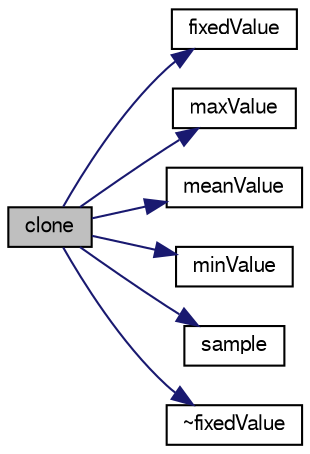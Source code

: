 digraph "clone"
{
  bgcolor="transparent";
  edge [fontname="FreeSans",fontsize="10",labelfontname="FreeSans",labelfontsize="10"];
  node [fontname="FreeSans",fontsize="10",shape=record];
  rankdir="LR";
  Node10 [label="clone",height=0.2,width=0.4,color="black", fillcolor="grey75", style="filled", fontcolor="black"];
  Node10 -> Node11 [color="midnightblue",fontsize="10",style="solid",fontname="FreeSans"];
  Node11 [label="fixedValue",height=0.2,width=0.4,color="black",URL="$a23646.html#a053bac31b5d5861b50e822dae3197d0f",tooltip="Construct from components. "];
  Node10 -> Node12 [color="midnightblue",fontsize="10",style="solid",fontname="FreeSans"];
  Node12 [label="maxValue",height=0.2,width=0.4,color="black",URL="$a23646.html#ae36a0c61b602af171c5cdcc1fc496a94",tooltip="Return the maximum value. "];
  Node10 -> Node13 [color="midnightblue",fontsize="10",style="solid",fontname="FreeSans"];
  Node13 [label="meanValue",height=0.2,width=0.4,color="black",URL="$a23646.html#ad308e1ec29a65a6d7e7c82e965d41ebb",tooltip="Return the mean value. "];
  Node10 -> Node14 [color="midnightblue",fontsize="10",style="solid",fontname="FreeSans"];
  Node14 [label="minValue",height=0.2,width=0.4,color="black",URL="$a23646.html#af5b7b03713ac0b9cb185539ee8ee31f3",tooltip="Return the minimum value. "];
  Node10 -> Node15 [color="midnightblue",fontsize="10",style="solid",fontname="FreeSans"];
  Node15 [label="sample",height=0.2,width=0.4,color="black",URL="$a23646.html#acef850933275b1009d7da822ff9c12c2",tooltip="Sample the distributionModel. "];
  Node10 -> Node16 [color="midnightblue",fontsize="10",style="solid",fontname="FreeSans"];
  Node16 [label="~fixedValue",height=0.2,width=0.4,color="black",URL="$a23646.html#a7b97f1478754ea7fe72cec3d76e53618",tooltip="Destructor. "];
}
